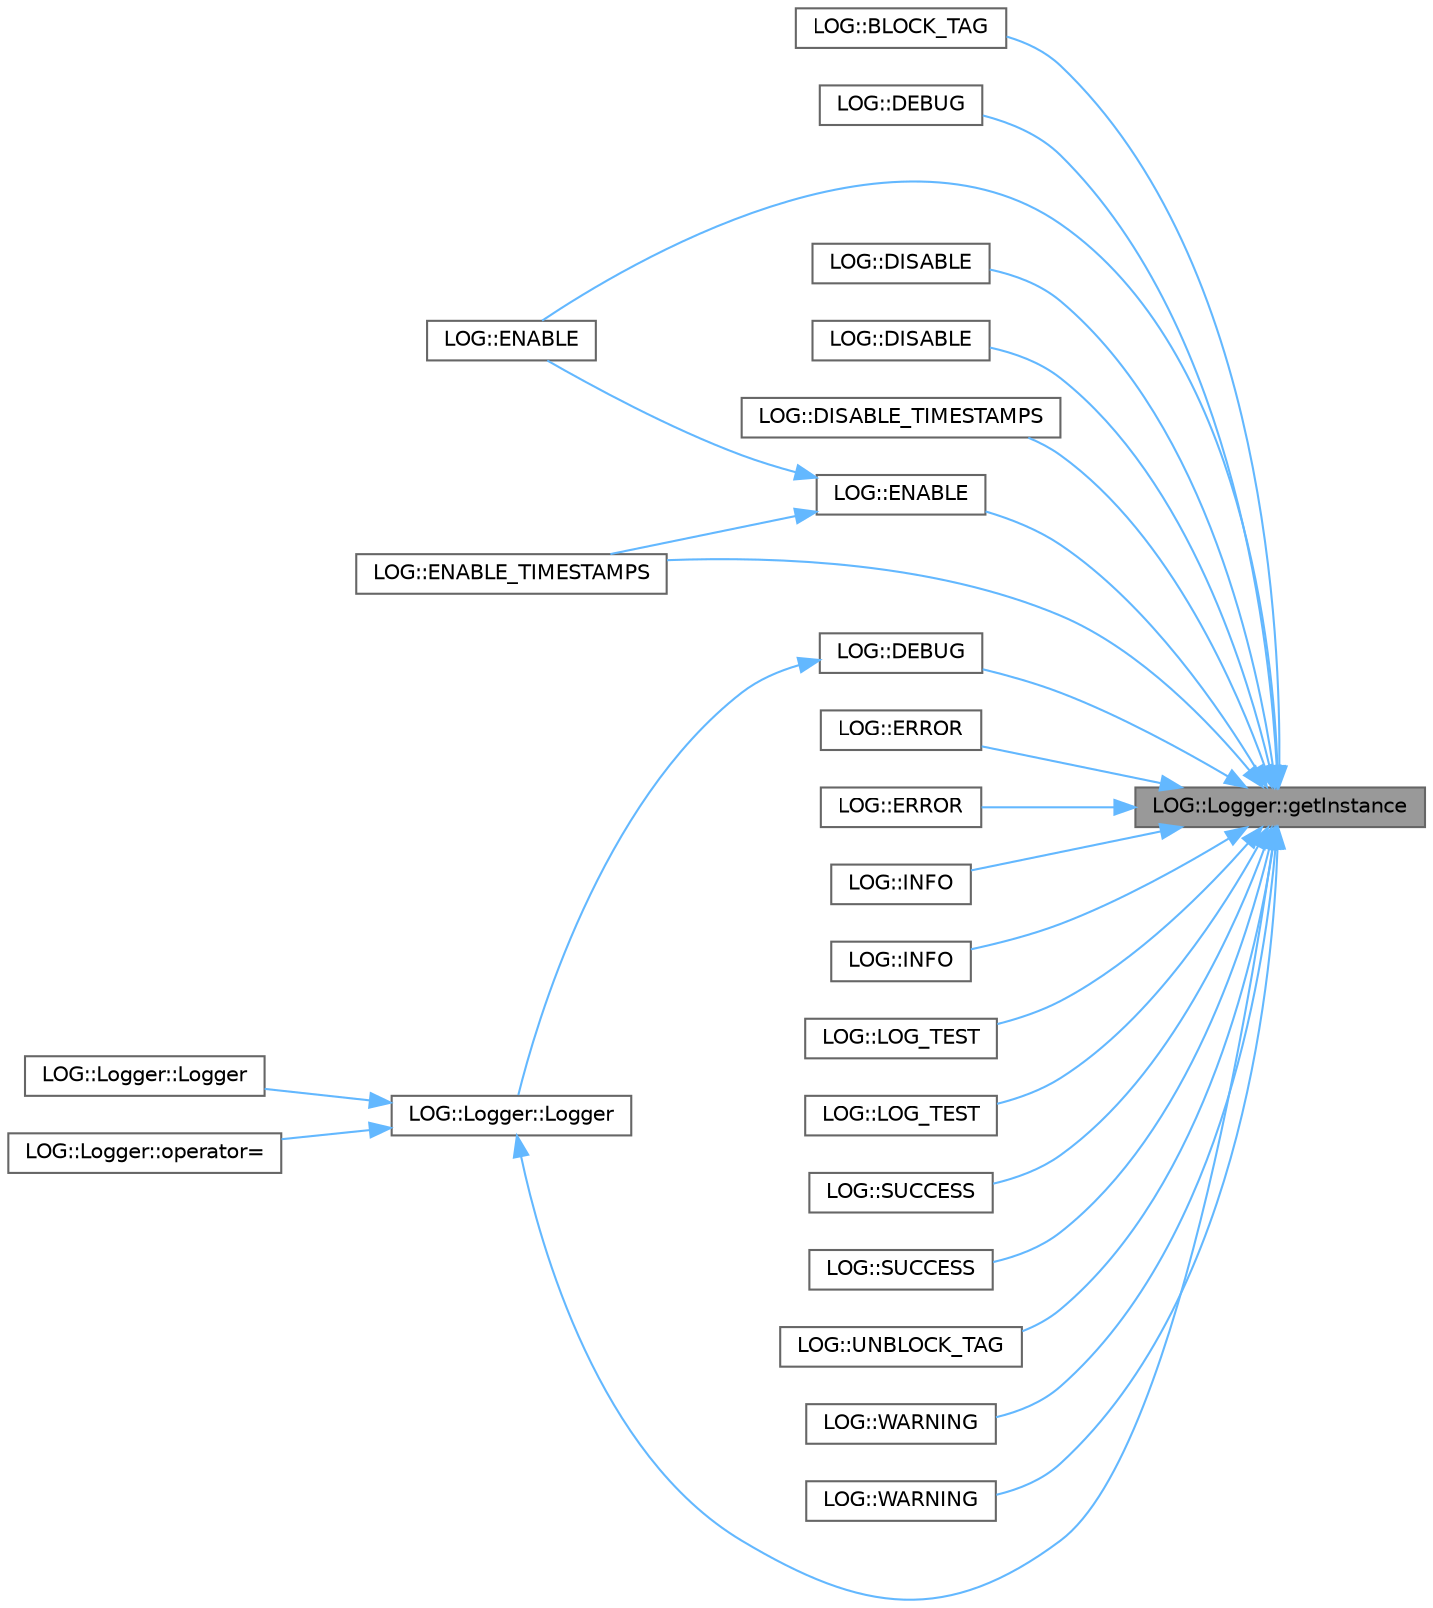 digraph "LOG::Logger::getInstance"
{
 // LATEX_PDF_SIZE
  bgcolor="transparent";
  edge [fontname=Helvetica,fontsize=10,labelfontname=Helvetica,labelfontsize=10];
  node [fontname=Helvetica,fontsize=10,shape=box,height=0.2,width=0.4];
  rankdir="RL";
  Node1 [id="Node000001",label="LOG::Logger::getInstance",height=0.2,width=0.4,color="gray40", fillcolor="grey60", style="filled", fontcolor="black",tooltip=" "];
  Node1 -> Node2 [id="edge1_Node000001_Node000002",dir="back",color="steelblue1",style="solid",tooltip=" "];
  Node2 [id="Node000002",label="LOG::BLOCK_TAG",height=0.2,width=0.4,color="grey40", fillcolor="white", style="filled",URL="$namespace_l_o_g.html#a45368f04d2851ced6a50cfe31d6b4ab6",tooltip=" "];
  Node1 -> Node3 [id="edge2_Node000001_Node000003",dir="back",color="steelblue1",style="solid",tooltip=" "];
  Node3 [id="Node000003",label="LOG::DEBUG",height=0.2,width=0.4,color="grey40", fillcolor="white", style="filled",URL="$namespace_l_o_g.html#acca4968543615b1b2d77ebac8fe74993",tooltip=" "];
  Node1 -> Node4 [id="edge3_Node000001_Node000004",dir="back",color="steelblue1",style="solid",tooltip=" "];
  Node4 [id="Node000004",label="LOG::DEBUG",height=0.2,width=0.4,color="grey40", fillcolor="white", style="filled",URL="$namespace_l_o_g.html#acd0072a098872064e882d347d1e30d9a",tooltip=" "];
  Node4 -> Node5 [id="edge4_Node000004_Node000005",dir="back",color="steelblue1",style="solid",tooltip=" "];
  Node5 [id="Node000005",label="LOG::Logger::Logger",height=0.2,width=0.4,color="grey40", fillcolor="white", style="filled",URL="$class_l_o_g_1_1_logger.html#a4abba1293f8af80ad709f36348f117cf",tooltip=" "];
  Node5 -> Node1 [id="edge5_Node000005_Node000001",dir="back",color="steelblue1",style="solid",tooltip=" "];
  Node5 -> Node6 [id="edge6_Node000005_Node000006",dir="back",color="steelblue1",style="solid",tooltip=" "];
  Node6 [id="Node000006",label="LOG::Logger::Logger",height=0.2,width=0.4,color="grey40", fillcolor="white", style="filled",URL="$class_l_o_g_1_1_logger.html#a371ee2f5a0c4f72498744138af9f91bb",tooltip=" "];
  Node5 -> Node7 [id="edge7_Node000005_Node000007",dir="back",color="steelblue1",style="solid",tooltip=" "];
  Node7 [id="Node000007",label="LOG::Logger::operator=",height=0.2,width=0.4,color="grey40", fillcolor="white", style="filled",URL="$class_l_o_g_1_1_logger.html#aab5bd0699673e20ac4a3a9d78f99e8bd",tooltip=" "];
  Node1 -> Node8 [id="edge8_Node000001_Node000008",dir="back",color="steelblue1",style="solid",tooltip=" "];
  Node8 [id="Node000008",label="LOG::DISABLE",height=0.2,width=0.4,color="grey40", fillcolor="white", style="filled",URL="$namespace_l_o_g.html#afd19d5f46e5cc24eba14f5698ba61979",tooltip=" "];
  Node1 -> Node9 [id="edge9_Node000001_Node000009",dir="back",color="steelblue1",style="solid",tooltip=" "];
  Node9 [id="Node000009",label="LOG::DISABLE",height=0.2,width=0.4,color="grey40", fillcolor="white", style="filled",URL="$namespace_l_o_g.html#a9c8041ed47c5c6124e6ab9ba2a606136",tooltip=" "];
  Node1 -> Node10 [id="edge10_Node000001_Node000010",dir="back",color="steelblue1",style="solid",tooltip=" "];
  Node10 [id="Node000010",label="LOG::DISABLE_TIMESTAMPS",height=0.2,width=0.4,color="grey40", fillcolor="white", style="filled",URL="$namespace_l_o_g.html#a9bb02e1972964f296fc4817a03352b6c",tooltip=" "];
  Node1 -> Node11 [id="edge11_Node000001_Node000011",dir="back",color="steelblue1",style="solid",tooltip=" "];
  Node11 [id="Node000011",label="LOG::ENABLE",height=0.2,width=0.4,color="grey40", fillcolor="white", style="filled",URL="$namespace_l_o_g.html#a967dd6d62dde58bb5cc0bcf4b155ce71",tooltip=" "];
  Node11 -> Node12 [id="edge12_Node000011_Node000012",dir="back",color="steelblue1",style="solid",tooltip=" "];
  Node12 [id="Node000012",label="LOG::ENABLE",height=0.2,width=0.4,color="grey40", fillcolor="white", style="filled",URL="$namespace_l_o_g.html#a2367c9d0ae19ba363f09b8bde85b4eb2",tooltip=" "];
  Node11 -> Node13 [id="edge13_Node000011_Node000013",dir="back",color="steelblue1",style="solid",tooltip=" "];
  Node13 [id="Node000013",label="LOG::ENABLE_TIMESTAMPS",height=0.2,width=0.4,color="grey40", fillcolor="white", style="filled",URL="$namespace_l_o_g.html#a0c9a7fe020ae17df56a5cd09509f58c3",tooltip=" "];
  Node1 -> Node12 [id="edge14_Node000001_Node000012",dir="back",color="steelblue1",style="solid",tooltip=" "];
  Node1 -> Node13 [id="edge15_Node000001_Node000013",dir="back",color="steelblue1",style="solid",tooltip=" "];
  Node1 -> Node14 [id="edge16_Node000001_Node000014",dir="back",color="steelblue1",style="solid",tooltip=" "];
  Node14 [id="Node000014",label="LOG::ERROR",height=0.2,width=0.4,color="grey40", fillcolor="white", style="filled",URL="$namespace_l_o_g.html#aa855cfb2252b131f3943e5d28159aaad",tooltip=" "];
  Node1 -> Node15 [id="edge17_Node000001_Node000015",dir="back",color="steelblue1",style="solid",tooltip=" "];
  Node15 [id="Node000015",label="LOG::ERROR",height=0.2,width=0.4,color="grey40", fillcolor="white", style="filled",URL="$namespace_l_o_g.html#a7607c756b43837627f99d36ef7cae158",tooltip=" "];
  Node1 -> Node16 [id="edge18_Node000001_Node000016",dir="back",color="steelblue1",style="solid",tooltip=" "];
  Node16 [id="Node000016",label="LOG::INFO",height=0.2,width=0.4,color="grey40", fillcolor="white", style="filled",URL="$namespace_l_o_g.html#a7739e398da33ae660653dd66478095bd",tooltip=" "];
  Node1 -> Node17 [id="edge19_Node000001_Node000017",dir="back",color="steelblue1",style="solid",tooltip=" "];
  Node17 [id="Node000017",label="LOG::INFO",height=0.2,width=0.4,color="grey40", fillcolor="white", style="filled",URL="$namespace_l_o_g.html#a6cfde2e40cb91d10e175b3f42d3b2214",tooltip=" "];
  Node1 -> Node18 [id="edge20_Node000001_Node000018",dir="back",color="steelblue1",style="solid",tooltip=" "];
  Node18 [id="Node000018",label="LOG::LOG_TEST",height=0.2,width=0.4,color="grey40", fillcolor="white", style="filled",URL="$namespace_l_o_g.html#a53938bb96516a83429c842284cefa6aa",tooltip=" "];
  Node1 -> Node19 [id="edge21_Node000001_Node000019",dir="back",color="steelblue1",style="solid",tooltip=" "];
  Node19 [id="Node000019",label="LOG::LOG_TEST",height=0.2,width=0.4,color="grey40", fillcolor="white", style="filled",URL="$namespace_l_o_g.html#a26e0f6934ba0223295910736aec08de5",tooltip=" "];
  Node1 -> Node20 [id="edge22_Node000001_Node000020",dir="back",color="steelblue1",style="solid",tooltip=" "];
  Node20 [id="Node000020",label="LOG::SUCCESS",height=0.2,width=0.4,color="grey40", fillcolor="white", style="filled",URL="$namespace_l_o_g.html#a64d34a15b936414d5a979de4e0ab4c0c",tooltip=" "];
  Node1 -> Node21 [id="edge23_Node000001_Node000021",dir="back",color="steelblue1",style="solid",tooltip=" "];
  Node21 [id="Node000021",label="LOG::SUCCESS",height=0.2,width=0.4,color="grey40", fillcolor="white", style="filled",URL="$namespace_l_o_g.html#af765327ccca9fa0237950bf1b7deec48",tooltip=" "];
  Node1 -> Node22 [id="edge24_Node000001_Node000022",dir="back",color="steelblue1",style="solid",tooltip=" "];
  Node22 [id="Node000022",label="LOG::UNBLOCK_TAG",height=0.2,width=0.4,color="grey40", fillcolor="white", style="filled",URL="$namespace_l_o_g.html#abe6d0eaaff4fbea93b02ed1e02d80297",tooltip=" "];
  Node1 -> Node23 [id="edge25_Node000001_Node000023",dir="back",color="steelblue1",style="solid",tooltip=" "];
  Node23 [id="Node000023",label="LOG::WARNING",height=0.2,width=0.4,color="grey40", fillcolor="white", style="filled",URL="$namespace_l_o_g.html#afffb00cbecc05c1b0120b9151463a4e9",tooltip=" "];
  Node1 -> Node24 [id="edge26_Node000001_Node000024",dir="back",color="steelblue1",style="solid",tooltip=" "];
  Node24 [id="Node000024",label="LOG::WARNING",height=0.2,width=0.4,color="grey40", fillcolor="white", style="filled",URL="$namespace_l_o_g.html#a81ab26058729e014fefed7ca63a94ce0",tooltip=" "];
}
